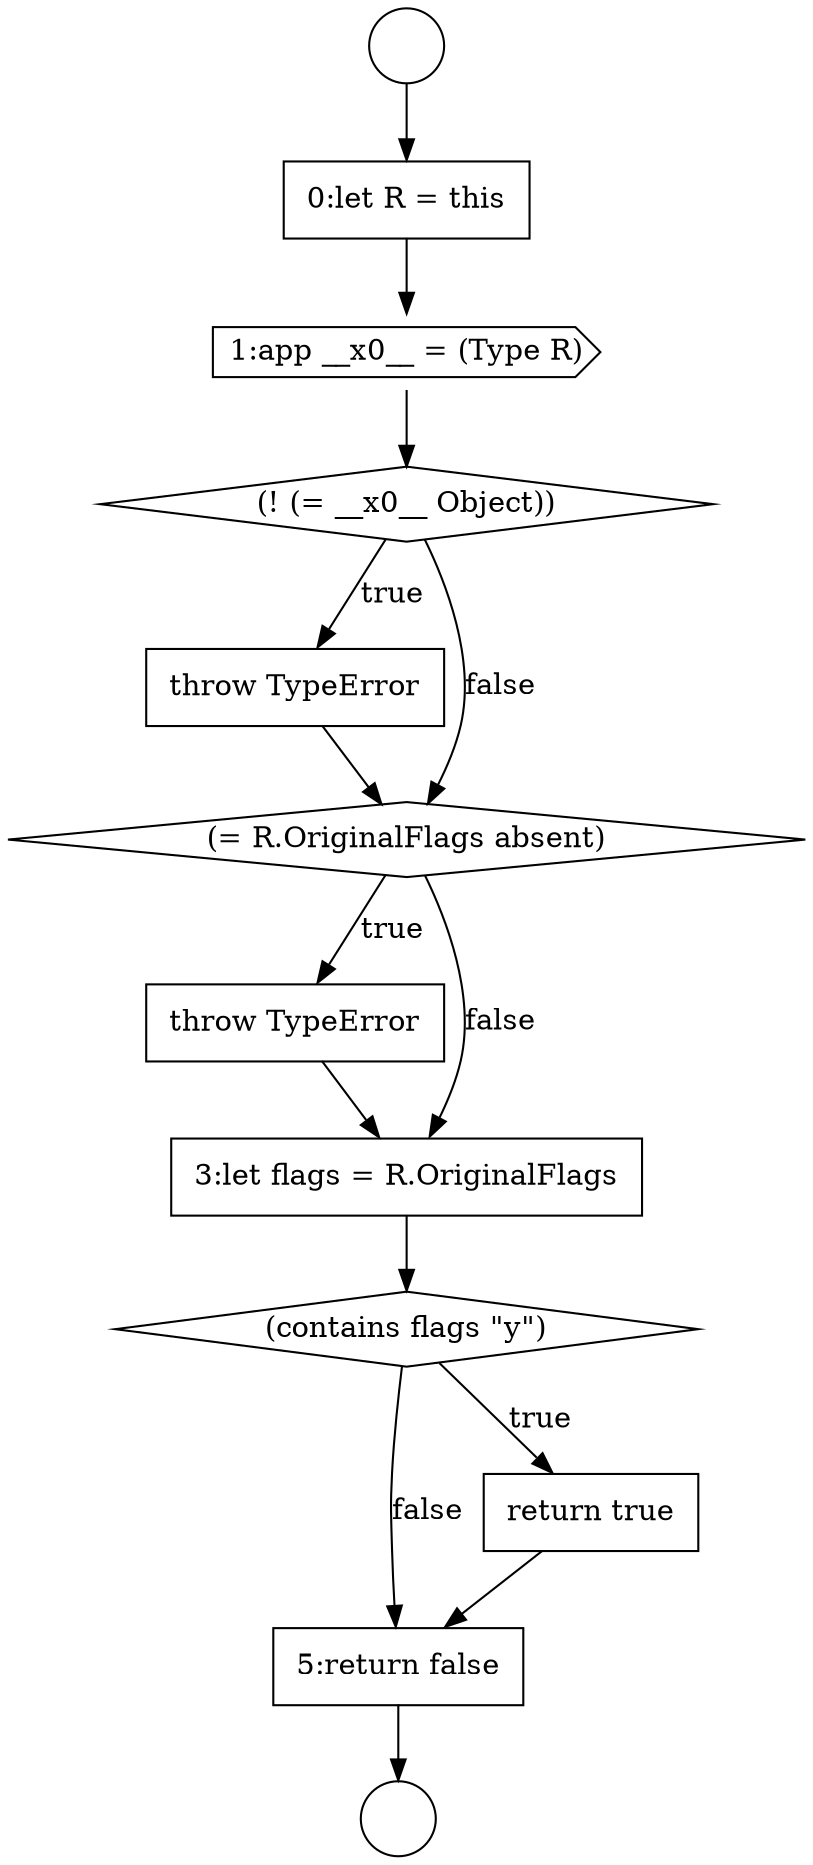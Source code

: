 digraph {
  node13058 [shape=none, margin=0, label=<<font color="black">
    <table border="0" cellborder="1" cellspacing="0" cellpadding="10">
      <tr><td align="left">throw TypeError</td></tr>
    </table>
  </font>> color="black" fillcolor="white" style=filled]
  node13062 [shape=diamond, label=<<font color="black">(contains flags &quot;y&quot;)</font>> color="black" fillcolor="white" style=filled]
  node13056 [shape=cds, label=<<font color="black">1:app __x0__ = (Type R)</font>> color="black" fillcolor="white" style=filled]
  node13059 [shape=diamond, label=<<font color="black">(= R.OriginalFlags absent)</font>> color="black" fillcolor="white" style=filled]
  node13060 [shape=none, margin=0, label=<<font color="black">
    <table border="0" cellborder="1" cellspacing="0" cellpadding="10">
      <tr><td align="left">throw TypeError</td></tr>
    </table>
  </font>> color="black" fillcolor="white" style=filled]
  node13054 [shape=circle label=" " color="black" fillcolor="white" style=filled]
  node13064 [shape=none, margin=0, label=<<font color="black">
    <table border="0" cellborder="1" cellspacing="0" cellpadding="10">
      <tr><td align="left">5:return false</td></tr>
    </table>
  </font>> color="black" fillcolor="white" style=filled]
  node13057 [shape=diamond, label=<<font color="black">(! (= __x0__ Object))</font>> color="black" fillcolor="white" style=filled]
  node13055 [shape=none, margin=0, label=<<font color="black">
    <table border="0" cellborder="1" cellspacing="0" cellpadding="10">
      <tr><td align="left">0:let R = this</td></tr>
    </table>
  </font>> color="black" fillcolor="white" style=filled]
  node13063 [shape=none, margin=0, label=<<font color="black">
    <table border="0" cellborder="1" cellspacing="0" cellpadding="10">
      <tr><td align="left">return true</td></tr>
    </table>
  </font>> color="black" fillcolor="white" style=filled]
  node13053 [shape=circle label=" " color="black" fillcolor="white" style=filled]
  node13061 [shape=none, margin=0, label=<<font color="black">
    <table border="0" cellborder="1" cellspacing="0" cellpadding="10">
      <tr><td align="left">3:let flags = R.OriginalFlags</td></tr>
    </table>
  </font>> color="black" fillcolor="white" style=filled]
  node13057 -> node13058 [label=<<font color="black">true</font>> color="black"]
  node13057 -> node13059 [label=<<font color="black">false</font>> color="black"]
  node13061 -> node13062 [ color="black"]
  node13056 -> node13057 [ color="black"]
  node13053 -> node13055 [ color="black"]
  node13055 -> node13056 [ color="black"]
  node13059 -> node13060 [label=<<font color="black">true</font>> color="black"]
  node13059 -> node13061 [label=<<font color="black">false</font>> color="black"]
  node13058 -> node13059 [ color="black"]
  node13060 -> node13061 [ color="black"]
  node13063 -> node13064 [ color="black"]
  node13062 -> node13063 [label=<<font color="black">true</font>> color="black"]
  node13062 -> node13064 [label=<<font color="black">false</font>> color="black"]
  node13064 -> node13054 [ color="black"]
}
